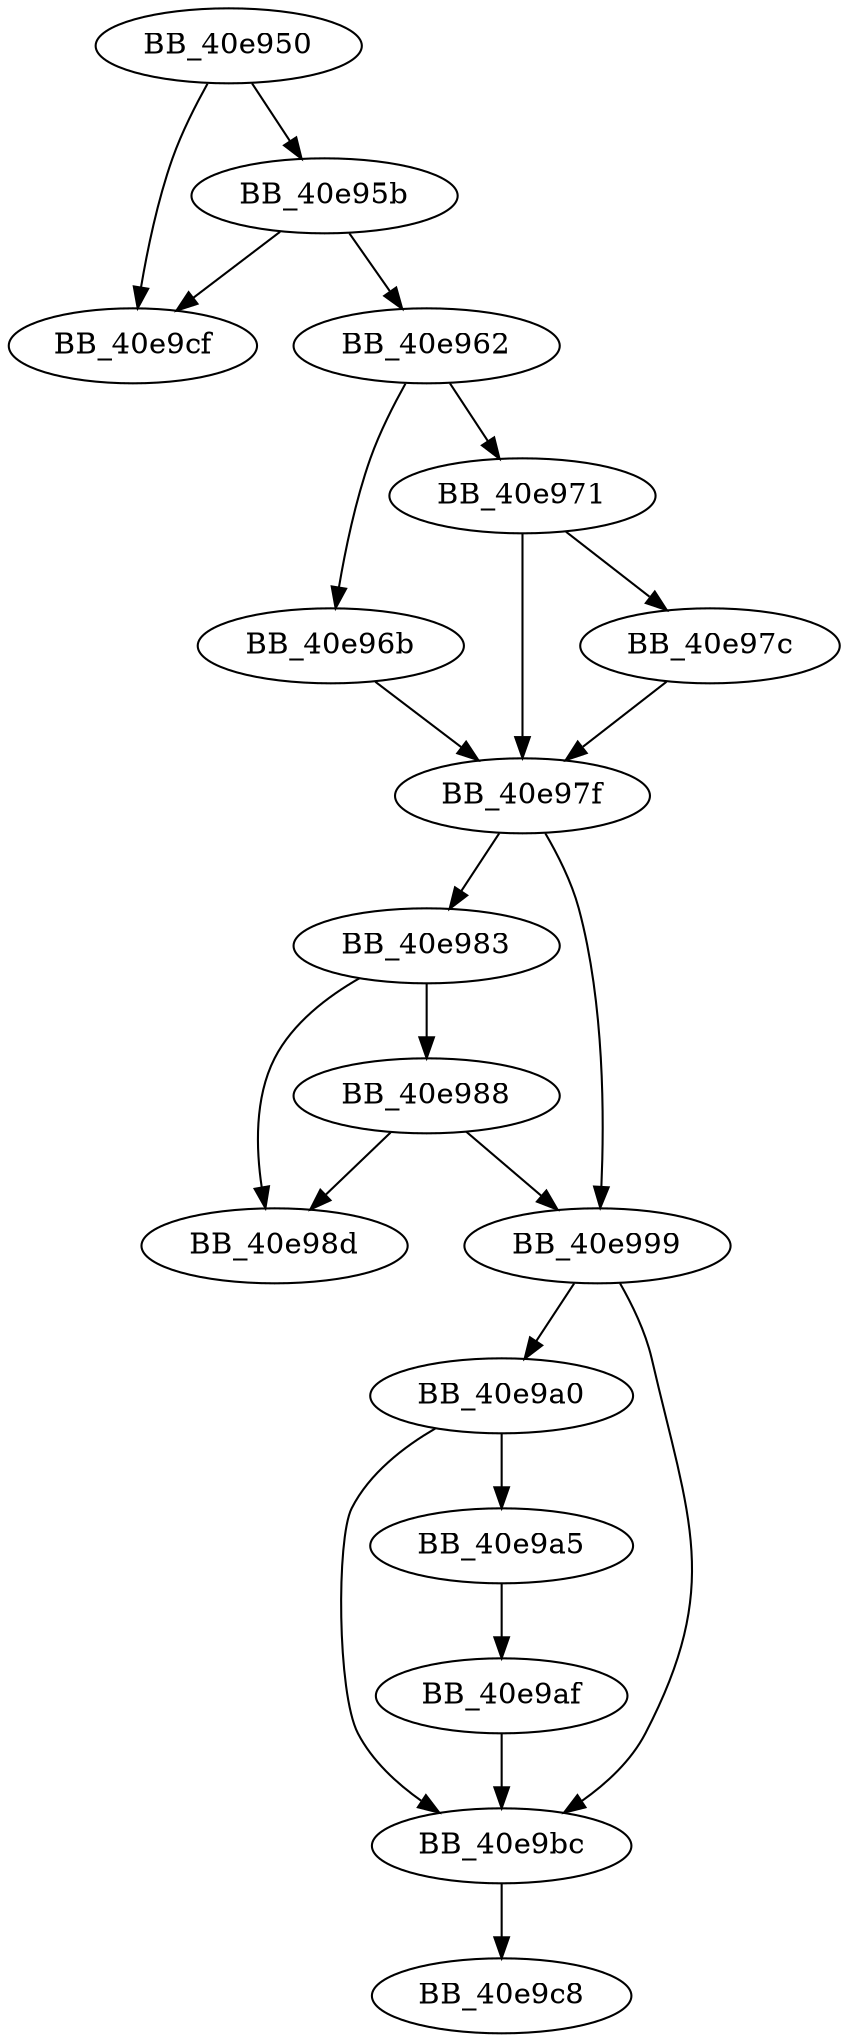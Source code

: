 DiGraph sub_40E950{
BB_40e950->BB_40e95b
BB_40e950->BB_40e9cf
BB_40e95b->BB_40e962
BB_40e95b->BB_40e9cf
BB_40e962->BB_40e96b
BB_40e962->BB_40e971
BB_40e96b->BB_40e97f
BB_40e971->BB_40e97c
BB_40e971->BB_40e97f
BB_40e97c->BB_40e97f
BB_40e97f->BB_40e983
BB_40e97f->BB_40e999
BB_40e983->BB_40e988
BB_40e983->BB_40e98d
BB_40e988->BB_40e98d
BB_40e988->BB_40e999
BB_40e999->BB_40e9a0
BB_40e999->BB_40e9bc
BB_40e9a0->BB_40e9a5
BB_40e9a0->BB_40e9bc
BB_40e9a5->BB_40e9af
BB_40e9af->BB_40e9bc
BB_40e9bc->BB_40e9c8
}
